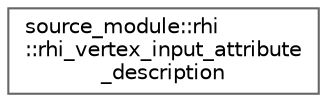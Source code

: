 digraph "类继承关系图"
{
 // LATEX_PDF_SIZE
  bgcolor="transparent";
  edge [fontname=Helvetica,fontsize=10,labelfontname=Helvetica,labelfontsize=10];
  node [fontname=Helvetica,fontsize=10,shape=box,height=0.2,width=0.4];
  rankdir="LR";
  Node0 [id="Node000000",label="source_module::rhi\l::rhi_vertex_input_attribute\l_description",height=0.2,width=0.4,color="grey40", fillcolor="white", style="filled",URL="$structsource__module_1_1rhi_1_1rhi__vertex__input__attribute__description.html",tooltip=" "];
}
